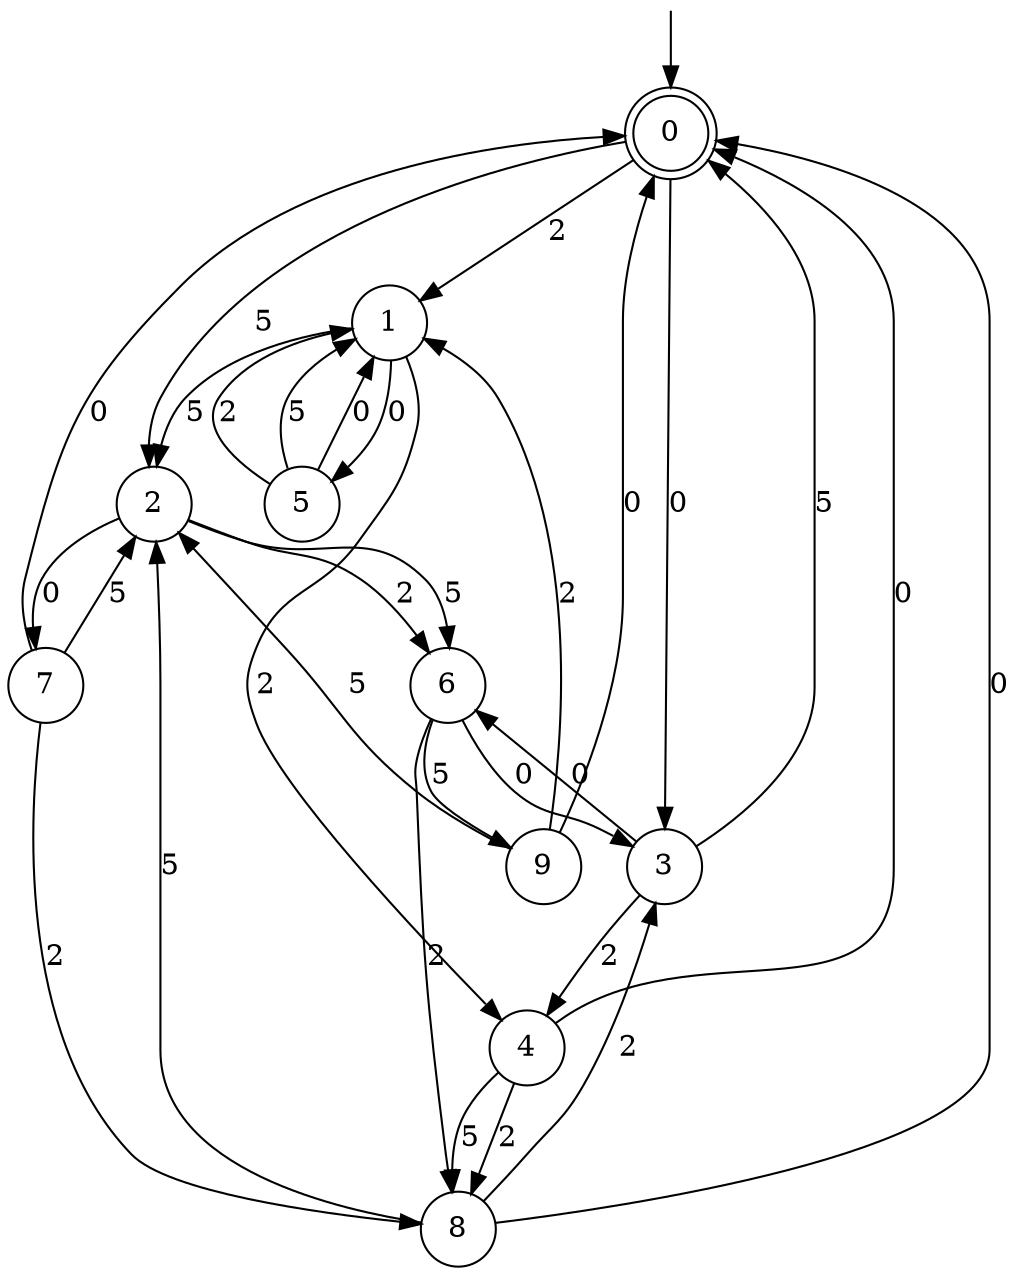digraph g {

	s0 [shape="doublecircle" label="0"];
	s1 [shape="circle" label="1"];
	s2 [shape="circle" label="2"];
	s3 [shape="circle" label="3"];
	s4 [shape="circle" label="4"];
	s5 [shape="circle" label="5"];
	s6 [shape="circle" label="6"];
	s7 [shape="circle" label="7"];
	s8 [shape="circle" label="8"];
	s9 [shape="circle" label="9"];
	s0 -> s1 [label="2"];
	s0 -> s2 [label="5"];
	s0 -> s3 [label="0"];
	s1 -> s4 [label="2"];
	s1 -> s2 [label="5"];
	s1 -> s5 [label="0"];
	s2 -> s6 [label="2"];
	s2 -> s6 [label="5"];
	s2 -> s7 [label="0"];
	s3 -> s4 [label="2"];
	s3 -> s0 [label="5"];
	s3 -> s6 [label="0"];
	s4 -> s8 [label="2"];
	s4 -> s8 [label="5"];
	s4 -> s0 [label="0"];
	s5 -> s1 [label="2"];
	s5 -> s1 [label="5"];
	s5 -> s1 [label="0"];
	s6 -> s8 [label="2"];
	s6 -> s9 [label="5"];
	s6 -> s3 [label="0"];
	s7 -> s8 [label="2"];
	s7 -> s2 [label="5"];
	s7 -> s0 [label="0"];
	s8 -> s3 [label="2"];
	s8 -> s2 [label="5"];
	s8 -> s0 [label="0"];
	s9 -> s1 [label="2"];
	s9 -> s2 [label="5"];
	s9 -> s0 [label="0"];

__start0 [label="" shape="none" width="0" height="0"];
__start0 -> s0;

}
